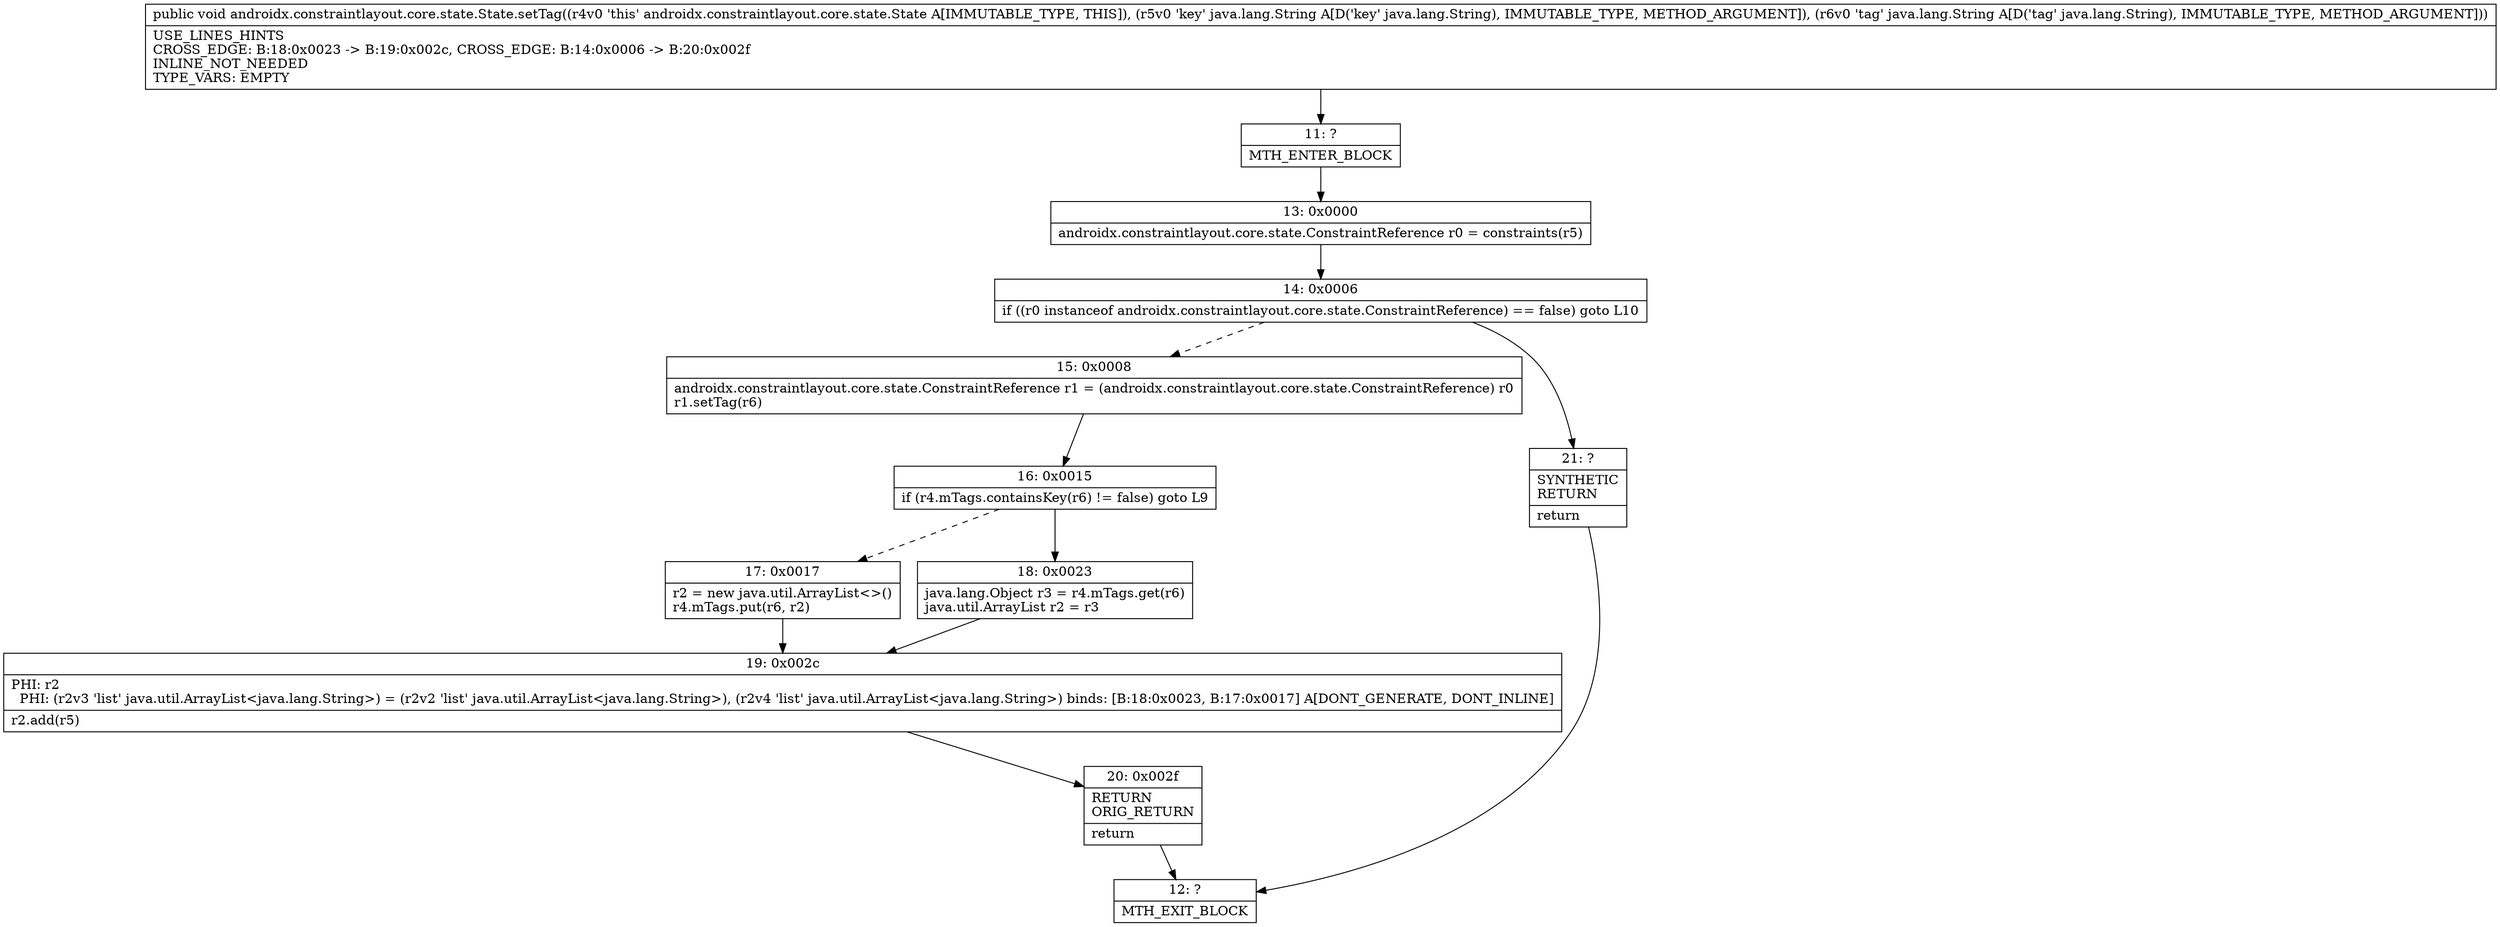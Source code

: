 digraph "CFG forandroidx.constraintlayout.core.state.State.setTag(Ljava\/lang\/String;Ljava\/lang\/String;)V" {
Node_11 [shape=record,label="{11\:\ ?|MTH_ENTER_BLOCK\l}"];
Node_13 [shape=record,label="{13\:\ 0x0000|androidx.constraintlayout.core.state.ConstraintReference r0 = constraints(r5)\l}"];
Node_14 [shape=record,label="{14\:\ 0x0006|if ((r0 instanceof androidx.constraintlayout.core.state.ConstraintReference) == false) goto L10\l}"];
Node_15 [shape=record,label="{15\:\ 0x0008|androidx.constraintlayout.core.state.ConstraintReference r1 = (androidx.constraintlayout.core.state.ConstraintReference) r0\lr1.setTag(r6)\l}"];
Node_16 [shape=record,label="{16\:\ 0x0015|if (r4.mTags.containsKey(r6) != false) goto L9\l}"];
Node_17 [shape=record,label="{17\:\ 0x0017|r2 = new java.util.ArrayList\<\>()\lr4.mTags.put(r6, r2)\l}"];
Node_19 [shape=record,label="{19\:\ 0x002c|PHI: r2 \l  PHI: (r2v3 'list' java.util.ArrayList\<java.lang.String\>) = (r2v2 'list' java.util.ArrayList\<java.lang.String\>), (r2v4 'list' java.util.ArrayList\<java.lang.String\>) binds: [B:18:0x0023, B:17:0x0017] A[DONT_GENERATE, DONT_INLINE]\l|r2.add(r5)\l}"];
Node_20 [shape=record,label="{20\:\ 0x002f|RETURN\lORIG_RETURN\l|return\l}"];
Node_12 [shape=record,label="{12\:\ ?|MTH_EXIT_BLOCK\l}"];
Node_18 [shape=record,label="{18\:\ 0x0023|java.lang.Object r3 = r4.mTags.get(r6)\ljava.util.ArrayList r2 = r3\l}"];
Node_21 [shape=record,label="{21\:\ ?|SYNTHETIC\lRETURN\l|return\l}"];
MethodNode[shape=record,label="{public void androidx.constraintlayout.core.state.State.setTag((r4v0 'this' androidx.constraintlayout.core.state.State A[IMMUTABLE_TYPE, THIS]), (r5v0 'key' java.lang.String A[D('key' java.lang.String), IMMUTABLE_TYPE, METHOD_ARGUMENT]), (r6v0 'tag' java.lang.String A[D('tag' java.lang.String), IMMUTABLE_TYPE, METHOD_ARGUMENT]))  | USE_LINES_HINTS\lCROSS_EDGE: B:18:0x0023 \-\> B:19:0x002c, CROSS_EDGE: B:14:0x0006 \-\> B:20:0x002f\lINLINE_NOT_NEEDED\lTYPE_VARS: EMPTY\l}"];
MethodNode -> Node_11;Node_11 -> Node_13;
Node_13 -> Node_14;
Node_14 -> Node_15[style=dashed];
Node_14 -> Node_21;
Node_15 -> Node_16;
Node_16 -> Node_17[style=dashed];
Node_16 -> Node_18;
Node_17 -> Node_19;
Node_19 -> Node_20;
Node_20 -> Node_12;
Node_18 -> Node_19;
Node_21 -> Node_12;
}

